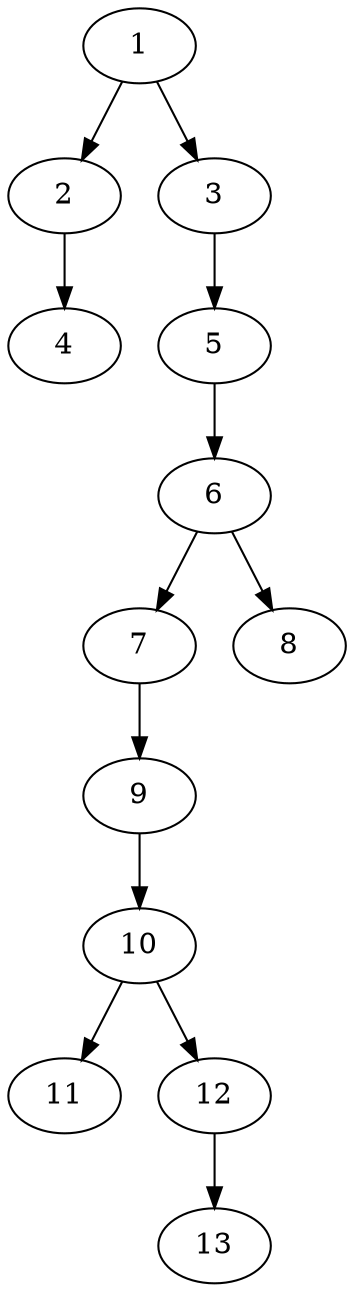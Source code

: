 // DAG (tier=1-easy, mode=data, n=13, ccr=0.317, fat=0.390, density=0.254, regular=0.639, jump=0.041, mindata=1048576, maxdata=8388608)
// DAG automatically generated by daggen at Sun Aug 24 16:33:33 2025
// /home/ermia/Project/Environments/daggen/bin/daggen --dot --ccr 0.317 --fat 0.390 --regular 0.639 --density 0.254 --jump 0.041 --mindata 1048576 --maxdata 8388608 -n 13 
digraph G {
  1 [size="412575184445243392000", alpha="0.12", expect_size="206287592222621696000"]
  1 -> 2 [size ="443362259763200"]
  1 -> 3 [size ="443362259763200"]
  2 [size="104037297091605968", alpha="0.15", expect_size="52018648545802984"]
  2 -> 4 [size ="38956905267200"]
  3 [size="306177662971105247232", alpha="0.13", expect_size="153088831485552623616"]
  3 -> 5 [size ="363417349128192"]
  4 [size="48800198456667320", alpha="0.01", expect_size="24400099228333660"]
  5 [size="17347267630305640448", alpha="0.19", expect_size="8673633815152820224"]
  5 -> 6 [size ="53609781788672"]
  6 [size="907864018259608192", alpha="0.11", expect_size="453932009129804096"]
  6 -> 7 [size ="414808478318592"]
  6 -> 8 [size ="414808478318592"]
  7 [size="14904309246095378", alpha="0.19", expect_size="7452154623047689"]
  7 -> 9 [size ="311833156124672"]
  8 [size="555133372332846874624", alpha="0.17", expect_size="277566686166423437312"]
  9 [size="666524210164195968", alpha="0.15", expect_size="333262105082097984"]
  9 -> 10 [size ="246427104051200"]
  10 [size="479580929484512034816", alpha="0.14", expect_size="239790464742256017408"]
  10 -> 11 [size ="490152539455488"]
  10 -> 12 [size ="490152539455488"]
  11 [size="27124462833933088", alpha="0.01", expect_size="13562231416966544"]
  12 [size="2816799025202194", alpha="0.09", expect_size="1408399512601097"]
  12 -> 13 [size ="71328803586048"]
  13 [size="93602389633894711296", alpha="0.06", expect_size="46801194816947355648"]
}